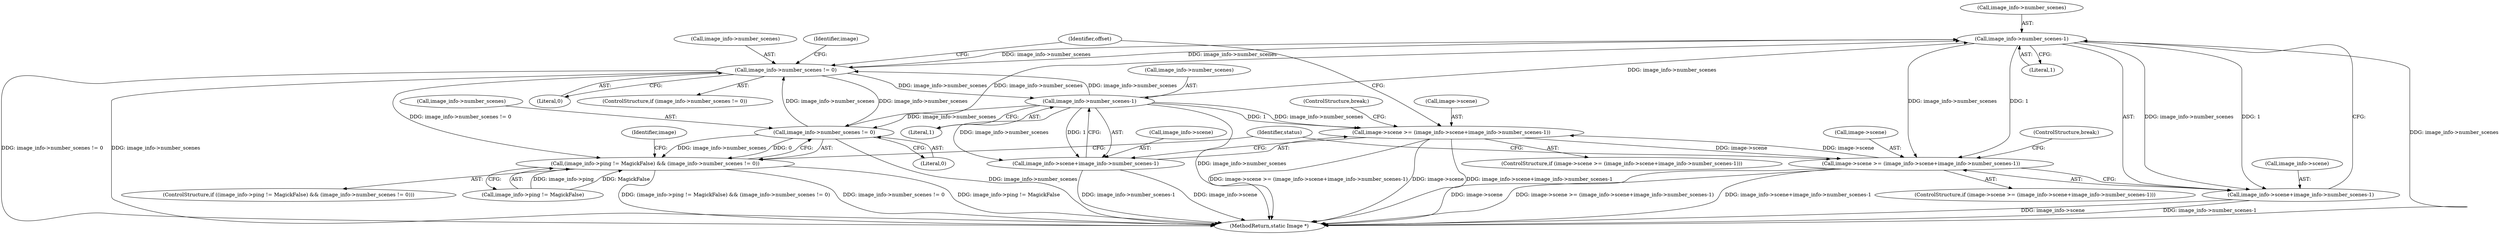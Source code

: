 digraph "0_ImageMagick_fe3066122ef72c82415811d25e9e3fad622c0a99@pointer" {
"1001520" [label="(Call,image_info->number_scenes-1)"];
"1003999" [label="(Call,image_info->number_scenes-1)"];
"1003985" [label="(Call,image_info->number_scenes != 0)"];
"1001520" [label="(Call,image_info->number_scenes-1)"];
"1001506" [label="(Call,image_info->number_scenes != 0)"];
"1001512" [label="(Call,image->scene >= (image_info->scene+image_info->number_scenes-1))"];
"1003991" [label="(Call,image->scene >= (image_info->scene+image_info->number_scenes-1))"];
"1001516" [label="(Call,image_info->scene+image_info->number_scenes-1)"];
"1001500" [label="(Call,(image_info->ping != MagickFalse) && (image_info->number_scenes != 0))"];
"1003995" [label="(Call,image_info->scene+image_info->number_scenes-1)"];
"1003986" [label="(Call,image_info->number_scenes)"];
"1001507" [label="(Call,image_info->number_scenes)"];
"1001517" [label="(Call,image_info->scene)"];
"1001510" [label="(Literal,0)"];
"1001525" [label="(ControlStructure,break;)"];
"1003985" [label="(Call,image_info->number_scenes != 0)"];
"1003993" [label="(Identifier,image)"];
"1001512" [label="(Call,image->scene >= (image_info->scene+image_info->number_scenes-1))"];
"1001521" [label="(Call,image_info->number_scenes)"];
"1004108" [label="(MethodReturn,static Image *)"];
"1004006" [label="(Identifier,offset)"];
"1001500" [label="(Call,(image_info->ping != MagickFalse) && (image_info->number_scenes != 0))"];
"1003989" [label="(Literal,0)"];
"1003990" [label="(ControlStructure,if (image->scene >= (image_info->scene+image_info->number_scenes-1)))"];
"1003992" [label="(Call,image->scene)"];
"1001527" [label="(Identifier,status)"];
"1001499" [label="(ControlStructure,if ((image_info->ping != MagickFalse) && (image_info->number_scenes != 0)))"];
"1003991" [label="(Call,image->scene >= (image_info->scene+image_info->number_scenes-1))"];
"1003984" [label="(ControlStructure,if (image_info->number_scenes != 0))"];
"1003999" [label="(Call,image_info->number_scenes-1)"];
"1004003" [label="(Literal,1)"];
"1004000" [label="(Call,image_info->number_scenes)"];
"1001516" [label="(Call,image_info->scene+image_info->number_scenes-1)"];
"1001506" [label="(Call,image_info->number_scenes != 0)"];
"1001514" [label="(Identifier,image)"];
"1001524" [label="(Literal,1)"];
"1003996" [label="(Call,image_info->scene)"];
"1003995" [label="(Call,image_info->scene+image_info->number_scenes-1)"];
"1001520" [label="(Call,image_info->number_scenes-1)"];
"1001513" [label="(Call,image->scene)"];
"1004004" [label="(ControlStructure,break;)"];
"1001501" [label="(Call,image_info->ping != MagickFalse)"];
"1001511" [label="(ControlStructure,if (image->scene >= (image_info->scene+image_info->number_scenes-1)))"];
"1001520" -> "1001516"  [label="AST: "];
"1001520" -> "1001524"  [label="CFG: "];
"1001521" -> "1001520"  [label="AST: "];
"1001524" -> "1001520"  [label="AST: "];
"1001516" -> "1001520"  [label="CFG: "];
"1001520" -> "1004108"  [label="DDG: image_info->number_scenes"];
"1001520" -> "1001512"  [label="DDG: image_info->number_scenes"];
"1001520" -> "1001512"  [label="DDG: 1"];
"1001520" -> "1001516"  [label="DDG: image_info->number_scenes"];
"1001520" -> "1001516"  [label="DDG: 1"];
"1003999" -> "1001520"  [label="DDG: image_info->number_scenes"];
"1003985" -> "1001520"  [label="DDG: image_info->number_scenes"];
"1001506" -> "1001520"  [label="DDG: image_info->number_scenes"];
"1001520" -> "1003985"  [label="DDG: image_info->number_scenes"];
"1003999" -> "1003995"  [label="AST: "];
"1003999" -> "1004003"  [label="CFG: "];
"1004000" -> "1003999"  [label="AST: "];
"1004003" -> "1003999"  [label="AST: "];
"1003995" -> "1003999"  [label="CFG: "];
"1003999" -> "1004108"  [label="DDG: image_info->number_scenes"];
"1003999" -> "1001506"  [label="DDG: image_info->number_scenes"];
"1003999" -> "1003985"  [label="DDG: image_info->number_scenes"];
"1003999" -> "1003991"  [label="DDG: image_info->number_scenes"];
"1003999" -> "1003991"  [label="DDG: 1"];
"1003999" -> "1003995"  [label="DDG: image_info->number_scenes"];
"1003999" -> "1003995"  [label="DDG: 1"];
"1003985" -> "1003999"  [label="DDG: image_info->number_scenes"];
"1003985" -> "1003984"  [label="AST: "];
"1003985" -> "1003989"  [label="CFG: "];
"1003986" -> "1003985"  [label="AST: "];
"1003989" -> "1003985"  [label="AST: "];
"1003993" -> "1003985"  [label="CFG: "];
"1004006" -> "1003985"  [label="CFG: "];
"1003985" -> "1004108"  [label="DDG: image_info->number_scenes != 0"];
"1003985" -> "1004108"  [label="DDG: image_info->number_scenes"];
"1003985" -> "1001500"  [label="DDG: image_info->number_scenes != 0"];
"1003985" -> "1001506"  [label="DDG: image_info->number_scenes"];
"1001506" -> "1003985"  [label="DDG: image_info->number_scenes"];
"1001506" -> "1001500"  [label="AST: "];
"1001506" -> "1001510"  [label="CFG: "];
"1001507" -> "1001506"  [label="AST: "];
"1001510" -> "1001506"  [label="AST: "];
"1001500" -> "1001506"  [label="CFG: "];
"1001506" -> "1004108"  [label="DDG: image_info->number_scenes"];
"1001506" -> "1001500"  [label="DDG: image_info->number_scenes"];
"1001506" -> "1001500"  [label="DDG: 0"];
"1001512" -> "1001511"  [label="AST: "];
"1001512" -> "1001516"  [label="CFG: "];
"1001513" -> "1001512"  [label="AST: "];
"1001516" -> "1001512"  [label="AST: "];
"1001525" -> "1001512"  [label="CFG: "];
"1001527" -> "1001512"  [label="CFG: "];
"1001512" -> "1004108"  [label="DDG: image->scene"];
"1001512" -> "1004108"  [label="DDG: image->scene >= (image_info->scene+image_info->number_scenes-1)"];
"1001512" -> "1004108"  [label="DDG: image_info->scene+image_info->number_scenes-1"];
"1003991" -> "1001512"  [label="DDG: image->scene"];
"1001512" -> "1003991"  [label="DDG: image->scene"];
"1003991" -> "1003990"  [label="AST: "];
"1003991" -> "1003995"  [label="CFG: "];
"1003992" -> "1003991"  [label="AST: "];
"1003995" -> "1003991"  [label="AST: "];
"1004004" -> "1003991"  [label="CFG: "];
"1004006" -> "1003991"  [label="CFG: "];
"1003991" -> "1004108"  [label="DDG: image->scene >= (image_info->scene+image_info->number_scenes-1)"];
"1003991" -> "1004108"  [label="DDG: image->scene"];
"1003991" -> "1004108"  [label="DDG: image_info->scene+image_info->number_scenes-1"];
"1001517" -> "1001516"  [label="AST: "];
"1001516" -> "1004108"  [label="DDG: image_info->scene"];
"1001516" -> "1004108"  [label="DDG: image_info->number_scenes-1"];
"1001500" -> "1001499"  [label="AST: "];
"1001500" -> "1001501"  [label="CFG: "];
"1001501" -> "1001500"  [label="AST: "];
"1001514" -> "1001500"  [label="CFG: "];
"1001527" -> "1001500"  [label="CFG: "];
"1001500" -> "1004108"  [label="DDG: (image_info->ping != MagickFalse) && (image_info->number_scenes != 0)"];
"1001500" -> "1004108"  [label="DDG: image_info->number_scenes != 0"];
"1001500" -> "1004108"  [label="DDG: image_info->ping != MagickFalse"];
"1001501" -> "1001500"  [label="DDG: image_info->ping"];
"1001501" -> "1001500"  [label="DDG: MagickFalse"];
"1003996" -> "1003995"  [label="AST: "];
"1003995" -> "1004108"  [label="DDG: image_info->scene"];
"1003995" -> "1004108"  [label="DDG: image_info->number_scenes-1"];
}
